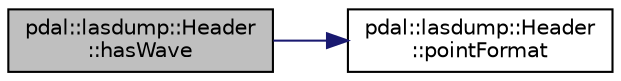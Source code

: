 digraph "pdal::lasdump::Header::hasWave"
{
  edge [fontname="Helvetica",fontsize="10",labelfontname="Helvetica",labelfontsize="10"];
  node [fontname="Helvetica",fontsize="10",shape=record];
  rankdir="LR";
  Node1 [label="pdal::lasdump::Header\l::hasWave",height=0.2,width=0.4,color="black", fillcolor="grey75", style="filled", fontcolor="black"];
  Node1 -> Node2 [color="midnightblue",fontsize="10",style="solid",fontname="Helvetica"];
  Node2 [label="pdal::lasdump::Header\l::pointFormat",height=0.2,width=0.4,color="black", fillcolor="white", style="filled",URL="$classpdal_1_1lasdump_1_1Header.html#a98c47063e2e6cd9686415307b8f594cd",tooltip="Get identifier of point data (record) format. "];
}
